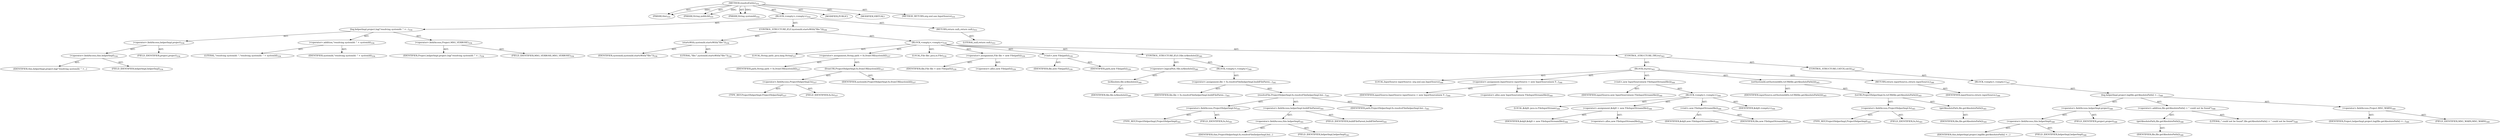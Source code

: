 digraph "resolveEntity" {  
"111669149703" [label = <(METHOD,resolveEntity)<SUB>331</SUB>> ]
"115964117035" [label = <(PARAM,this)<SUB>331</SUB>> ]
"115964117036" [label = <(PARAM,String publicId)<SUB>331</SUB>> ]
"115964117037" [label = <(PARAM,String systemId)<SUB>332</SUB>> ]
"25769803809" [label = <(BLOCK,&lt;empty&gt;,&lt;empty&gt;)<SUB>332</SUB>> ]
"30064771231" [label = <(log,helperImpl.project.log(&quot;resolving systemId: &quot; +...)<SUB>334</SUB>> ]
"30064771232" [label = <(&lt;operator&gt;.fieldAccess,helperImpl.project)<SUB>334</SUB>> ]
"30064771233" [label = <(&lt;operator&gt;.fieldAccess,this.helperImpl)<SUB>334</SUB>> ]
"68719476898" [label = <(IDENTIFIER,this,helperImpl.project.log(&quot;resolving systemId: &quot; +...)> ]
"55834574879" [label = <(FIELD_IDENTIFIER,helperImpl,helperImpl)<SUB>334</SUB>> ]
"55834574880" [label = <(FIELD_IDENTIFIER,project,project)<SUB>334</SUB>> ]
"30064771234" [label = <(&lt;operator&gt;.addition,&quot;resolving systemId: &quot; + systemId)<SUB>334</SUB>> ]
"90194313231" [label = <(LITERAL,&quot;resolving systemId: &quot;,&quot;resolving systemId: &quot; + systemId)<SUB>334</SUB>> ]
"68719476899" [label = <(IDENTIFIER,systemId,&quot;resolving systemId: &quot; + systemId)<SUB>334</SUB>> ]
"30064771235" [label = <(&lt;operator&gt;.fieldAccess,Project.MSG_VERBOSE)<SUB>334</SUB>> ]
"68719476900" [label = <(IDENTIFIER,Project,helperImpl.project.log(&quot;resolving systemId: &quot; +...)<SUB>334</SUB>> ]
"55834574881" [label = <(FIELD_IDENTIFIER,MSG_VERBOSE,MSG_VERBOSE)<SUB>334</SUB>> ]
"47244640273" [label = <(CONTROL_STRUCTURE,IF,if (systemId.startsWith(&quot;file:&quot;)))<SUB>336</SUB>> ]
"30064771236" [label = <(startsWith,systemId.startsWith(&quot;file:&quot;))<SUB>336</SUB>> ]
"68719476901" [label = <(IDENTIFIER,systemId,systemId.startsWith(&quot;file:&quot;))<SUB>336</SUB>> ]
"90194313232" [label = <(LITERAL,&quot;file:&quot;,systemId.startsWith(&quot;file:&quot;))<SUB>336</SUB>> ]
"25769803810" [label = <(BLOCK,&lt;empty&gt;,&lt;empty&gt;)<SUB>336</SUB>> ]
"94489280531" [label = <(LOCAL,String path: java.lang.String)<SUB>337</SUB>> ]
"30064771237" [label = <(&lt;operator&gt;.assignment,String path = fu.fromURI(systemId))<SUB>337</SUB>> ]
"68719476902" [label = <(IDENTIFIER,path,String path = fu.fromURI(systemId))<SUB>337</SUB>> ]
"30064771238" [label = <(fromURI,ProjectHelperImpl.fu.fromURI(systemId))<SUB>337</SUB>> ]
"30064771239" [label = <(&lt;operator&gt;.fieldAccess,ProjectHelperImpl.fu)<SUB>337</SUB>> ]
"180388626439" [label = <(TYPE_REF,ProjectHelperImpl,ProjectHelperImpl)<SUB>337</SUB>> ]
"55834574882" [label = <(FIELD_IDENTIFIER,fu,fu)<SUB>337</SUB>> ]
"68719476903" [label = <(IDENTIFIER,systemId,ProjectHelperImpl.fu.fromURI(systemId))<SUB>337</SUB>> ]
"94489280532" [label = <(LOCAL,File file: java.io.File)<SUB>339</SUB>> ]
"30064771240" [label = <(&lt;operator&gt;.assignment,File file = new File(path))<SUB>339</SUB>> ]
"68719476904" [label = <(IDENTIFIER,file,File file = new File(path))<SUB>339</SUB>> ]
"30064771241" [label = <(&lt;operator&gt;.alloc,new File(path))<SUB>339</SUB>> ]
"30064771242" [label = <(&lt;init&gt;,new File(path))<SUB>339</SUB>> ]
"68719476905" [label = <(IDENTIFIER,file,new File(path))<SUB>339</SUB>> ]
"68719476906" [label = <(IDENTIFIER,path,new File(path))<SUB>339</SUB>> ]
"47244640274" [label = <(CONTROL_STRUCTURE,IF,if (!file.isAbsolute()))<SUB>340</SUB>> ]
"30064771243" [label = <(&lt;operator&gt;.logicalNot,!file.isAbsolute())<SUB>340</SUB>> ]
"30064771244" [label = <(isAbsolute,file.isAbsolute())<SUB>340</SUB>> ]
"68719476907" [label = <(IDENTIFIER,file,file.isAbsolute())<SUB>340</SUB>> ]
"25769803811" [label = <(BLOCK,&lt;empty&gt;,&lt;empty&gt;)<SUB>340</SUB>> ]
"30064771245" [label = <(&lt;operator&gt;.assignment,file = fu.resolveFile(helperImpl.buildFileParen...)<SUB>341</SUB>> ]
"68719476908" [label = <(IDENTIFIER,file,file = fu.resolveFile(helperImpl.buildFileParen...)<SUB>341</SUB>> ]
"30064771246" [label = <(resolveFile,ProjectHelperImpl.fu.resolveFile(helperImpl.bui...)<SUB>341</SUB>> ]
"30064771247" [label = <(&lt;operator&gt;.fieldAccess,ProjectHelperImpl.fu)<SUB>341</SUB>> ]
"180388626440" [label = <(TYPE_REF,ProjectHelperImpl,ProjectHelperImpl)<SUB>341</SUB>> ]
"55834574883" [label = <(FIELD_IDENTIFIER,fu,fu)<SUB>341</SUB>> ]
"30064771248" [label = <(&lt;operator&gt;.fieldAccess,helperImpl.buildFileParent)<SUB>341</SUB>> ]
"30064771249" [label = <(&lt;operator&gt;.fieldAccess,this.helperImpl)<SUB>341</SUB>> ]
"68719476909" [label = <(IDENTIFIER,this,ProjectHelperImpl.fu.resolveFile(helperImpl.bui...)> ]
"55834574884" [label = <(FIELD_IDENTIFIER,helperImpl,helperImpl)<SUB>341</SUB>> ]
"55834574885" [label = <(FIELD_IDENTIFIER,buildFileParent,buildFileParent)<SUB>341</SUB>> ]
"68719476910" [label = <(IDENTIFIER,path,ProjectHelperImpl.fu.resolveFile(helperImpl.bui...)<SUB>341</SUB>> ]
"47244640275" [label = <(CONTROL_STRUCTURE,TRY,try)<SUB>343</SUB>> ]
"25769803812" [label = <(BLOCK,try,try)<SUB>343</SUB>> ]
"94489280533" [label = <(LOCAL,InputSource inputSource: org.xml.sax.InputSource)<SUB>344</SUB>> ]
"30064771250" [label = <(&lt;operator&gt;.assignment,InputSource inputSource = new InputSource(new F...)<SUB>344</SUB>> ]
"68719476911" [label = <(IDENTIFIER,inputSource,InputSource inputSource = new InputSource(new F...)<SUB>344</SUB>> ]
"30064771251" [label = <(&lt;operator&gt;.alloc,new InputSource(new FileInputStream(file)))<SUB>344</SUB>> ]
"30064771252" [label = <(&lt;init&gt;,new InputSource(new FileInputStream(file)))<SUB>344</SUB>> ]
"68719476912" [label = <(IDENTIFIER,inputSource,new InputSource(new FileInputStream(file)))<SUB>344</SUB>> ]
"25769803813" [label = <(BLOCK,&lt;empty&gt;,&lt;empty&gt;)<SUB>344</SUB>> ]
"94489280534" [label = <(LOCAL,$obj9: java.io.FileInputStream)<SUB>344</SUB>> ]
"30064771253" [label = <(&lt;operator&gt;.assignment,$obj9 = new FileInputStream(file))<SUB>344</SUB>> ]
"68719476913" [label = <(IDENTIFIER,$obj9,$obj9 = new FileInputStream(file))<SUB>344</SUB>> ]
"30064771254" [label = <(&lt;operator&gt;.alloc,new FileInputStream(file))<SUB>344</SUB>> ]
"30064771255" [label = <(&lt;init&gt;,new FileInputStream(file))<SUB>344</SUB>> ]
"68719476914" [label = <(IDENTIFIER,$obj9,new FileInputStream(file))<SUB>344</SUB>> ]
"68719476915" [label = <(IDENTIFIER,file,new FileInputStream(file))<SUB>344</SUB>> ]
"68719476916" [label = <(IDENTIFIER,$obj9,&lt;empty&gt;)<SUB>344</SUB>> ]
"30064771256" [label = <(setSystemId,setSystemId(fu.toURI(file.getAbsolutePath())))<SUB>345</SUB>> ]
"68719476917" [label = <(IDENTIFIER,inputSource,setSystemId(fu.toURI(file.getAbsolutePath())))<SUB>345</SUB>> ]
"30064771257" [label = <(toURI,ProjectHelperImpl.fu.toURI(file.getAbsolutePath()))<SUB>345</SUB>> ]
"30064771258" [label = <(&lt;operator&gt;.fieldAccess,ProjectHelperImpl.fu)<SUB>345</SUB>> ]
"180388626441" [label = <(TYPE_REF,ProjectHelperImpl,ProjectHelperImpl)<SUB>345</SUB>> ]
"55834574886" [label = <(FIELD_IDENTIFIER,fu,fu)<SUB>345</SUB>> ]
"30064771259" [label = <(getAbsolutePath,file.getAbsolutePath())<SUB>345</SUB>> ]
"68719476918" [label = <(IDENTIFIER,file,file.getAbsolutePath())<SUB>345</SUB>> ]
"146028888064" [label = <(RETURN,return inputSource;,return inputSource;)<SUB>346</SUB>> ]
"68719476919" [label = <(IDENTIFIER,inputSource,return inputSource;)<SUB>346</SUB>> ]
"47244640276" [label = <(CONTROL_STRUCTURE,CATCH,catch)<SUB>347</SUB>> ]
"25769803814" [label = <(BLOCK,&lt;empty&gt;,&lt;empty&gt;)<SUB>347</SUB>> ]
"30064771260" [label = <(log,helperImpl.project.log(file.getAbsolutePath() +...)<SUB>348</SUB>> ]
"30064771261" [label = <(&lt;operator&gt;.fieldAccess,helperImpl.project)<SUB>348</SUB>> ]
"30064771262" [label = <(&lt;operator&gt;.fieldAccess,this.helperImpl)<SUB>348</SUB>> ]
"68719476920" [label = <(IDENTIFIER,this,helperImpl.project.log(file.getAbsolutePath() +...)> ]
"55834574887" [label = <(FIELD_IDENTIFIER,helperImpl,helperImpl)<SUB>348</SUB>> ]
"55834574888" [label = <(FIELD_IDENTIFIER,project,project)<SUB>348</SUB>> ]
"30064771263" [label = <(&lt;operator&gt;.addition,file.getAbsolutePath() + &quot; could not be found&quot;)<SUB>348</SUB>> ]
"30064771264" [label = <(getAbsolutePath,file.getAbsolutePath())<SUB>348</SUB>> ]
"68719476921" [label = <(IDENTIFIER,file,file.getAbsolutePath())<SUB>348</SUB>> ]
"90194313233" [label = <(LITERAL,&quot; could not be found&quot;,file.getAbsolutePath() + &quot; could not be found&quot;)<SUB>348</SUB>> ]
"30064771265" [label = <(&lt;operator&gt;.fieldAccess,Project.MSG_WARN)<SUB>349</SUB>> ]
"68719476922" [label = <(IDENTIFIER,Project,helperImpl.project.log(file.getAbsolutePath() +...)<SUB>349</SUB>> ]
"55834574889" [label = <(FIELD_IDENTIFIER,MSG_WARN,MSG_WARN)<SUB>349</SUB>> ]
"146028888065" [label = <(RETURN,return null;,return null;)<SUB>353</SUB>> ]
"90194313234" [label = <(LITERAL,null,return null;)<SUB>353</SUB>> ]
"133143986199" [label = <(MODIFIER,PUBLIC)> ]
"133143986200" [label = <(MODIFIER,VIRTUAL)> ]
"128849018887" [label = <(METHOD_RETURN,org.xml.sax.InputSource)<SUB>331</SUB>> ]
  "111669149703" -> "115964117035"  [ label = "AST: "] 
  "111669149703" -> "115964117036"  [ label = "AST: "] 
  "111669149703" -> "115964117037"  [ label = "AST: "] 
  "111669149703" -> "25769803809"  [ label = "AST: "] 
  "111669149703" -> "133143986199"  [ label = "AST: "] 
  "111669149703" -> "133143986200"  [ label = "AST: "] 
  "111669149703" -> "128849018887"  [ label = "AST: "] 
  "25769803809" -> "30064771231"  [ label = "AST: "] 
  "25769803809" -> "47244640273"  [ label = "AST: "] 
  "25769803809" -> "146028888065"  [ label = "AST: "] 
  "30064771231" -> "30064771232"  [ label = "AST: "] 
  "30064771231" -> "30064771234"  [ label = "AST: "] 
  "30064771231" -> "30064771235"  [ label = "AST: "] 
  "30064771232" -> "30064771233"  [ label = "AST: "] 
  "30064771232" -> "55834574880"  [ label = "AST: "] 
  "30064771233" -> "68719476898"  [ label = "AST: "] 
  "30064771233" -> "55834574879"  [ label = "AST: "] 
  "30064771234" -> "90194313231"  [ label = "AST: "] 
  "30064771234" -> "68719476899"  [ label = "AST: "] 
  "30064771235" -> "68719476900"  [ label = "AST: "] 
  "30064771235" -> "55834574881"  [ label = "AST: "] 
  "47244640273" -> "30064771236"  [ label = "AST: "] 
  "47244640273" -> "25769803810"  [ label = "AST: "] 
  "30064771236" -> "68719476901"  [ label = "AST: "] 
  "30064771236" -> "90194313232"  [ label = "AST: "] 
  "25769803810" -> "94489280531"  [ label = "AST: "] 
  "25769803810" -> "30064771237"  [ label = "AST: "] 
  "25769803810" -> "94489280532"  [ label = "AST: "] 
  "25769803810" -> "30064771240"  [ label = "AST: "] 
  "25769803810" -> "30064771242"  [ label = "AST: "] 
  "25769803810" -> "47244640274"  [ label = "AST: "] 
  "25769803810" -> "47244640275"  [ label = "AST: "] 
  "30064771237" -> "68719476902"  [ label = "AST: "] 
  "30064771237" -> "30064771238"  [ label = "AST: "] 
  "30064771238" -> "30064771239"  [ label = "AST: "] 
  "30064771238" -> "68719476903"  [ label = "AST: "] 
  "30064771239" -> "180388626439"  [ label = "AST: "] 
  "30064771239" -> "55834574882"  [ label = "AST: "] 
  "30064771240" -> "68719476904"  [ label = "AST: "] 
  "30064771240" -> "30064771241"  [ label = "AST: "] 
  "30064771242" -> "68719476905"  [ label = "AST: "] 
  "30064771242" -> "68719476906"  [ label = "AST: "] 
  "47244640274" -> "30064771243"  [ label = "AST: "] 
  "47244640274" -> "25769803811"  [ label = "AST: "] 
  "30064771243" -> "30064771244"  [ label = "AST: "] 
  "30064771244" -> "68719476907"  [ label = "AST: "] 
  "25769803811" -> "30064771245"  [ label = "AST: "] 
  "30064771245" -> "68719476908"  [ label = "AST: "] 
  "30064771245" -> "30064771246"  [ label = "AST: "] 
  "30064771246" -> "30064771247"  [ label = "AST: "] 
  "30064771246" -> "30064771248"  [ label = "AST: "] 
  "30064771246" -> "68719476910"  [ label = "AST: "] 
  "30064771247" -> "180388626440"  [ label = "AST: "] 
  "30064771247" -> "55834574883"  [ label = "AST: "] 
  "30064771248" -> "30064771249"  [ label = "AST: "] 
  "30064771248" -> "55834574885"  [ label = "AST: "] 
  "30064771249" -> "68719476909"  [ label = "AST: "] 
  "30064771249" -> "55834574884"  [ label = "AST: "] 
  "47244640275" -> "25769803812"  [ label = "AST: "] 
  "47244640275" -> "47244640276"  [ label = "AST: "] 
  "25769803812" -> "94489280533"  [ label = "AST: "] 
  "25769803812" -> "30064771250"  [ label = "AST: "] 
  "25769803812" -> "30064771252"  [ label = "AST: "] 
  "25769803812" -> "30064771256"  [ label = "AST: "] 
  "25769803812" -> "146028888064"  [ label = "AST: "] 
  "30064771250" -> "68719476911"  [ label = "AST: "] 
  "30064771250" -> "30064771251"  [ label = "AST: "] 
  "30064771252" -> "68719476912"  [ label = "AST: "] 
  "30064771252" -> "25769803813"  [ label = "AST: "] 
  "25769803813" -> "94489280534"  [ label = "AST: "] 
  "25769803813" -> "30064771253"  [ label = "AST: "] 
  "25769803813" -> "30064771255"  [ label = "AST: "] 
  "25769803813" -> "68719476916"  [ label = "AST: "] 
  "30064771253" -> "68719476913"  [ label = "AST: "] 
  "30064771253" -> "30064771254"  [ label = "AST: "] 
  "30064771255" -> "68719476914"  [ label = "AST: "] 
  "30064771255" -> "68719476915"  [ label = "AST: "] 
  "30064771256" -> "68719476917"  [ label = "AST: "] 
  "30064771256" -> "30064771257"  [ label = "AST: "] 
  "30064771257" -> "30064771258"  [ label = "AST: "] 
  "30064771257" -> "30064771259"  [ label = "AST: "] 
  "30064771258" -> "180388626441"  [ label = "AST: "] 
  "30064771258" -> "55834574886"  [ label = "AST: "] 
  "30064771259" -> "68719476918"  [ label = "AST: "] 
  "146028888064" -> "68719476919"  [ label = "AST: "] 
  "47244640276" -> "25769803814"  [ label = "AST: "] 
  "25769803814" -> "30064771260"  [ label = "AST: "] 
  "30064771260" -> "30064771261"  [ label = "AST: "] 
  "30064771260" -> "30064771263"  [ label = "AST: "] 
  "30064771260" -> "30064771265"  [ label = "AST: "] 
  "30064771261" -> "30064771262"  [ label = "AST: "] 
  "30064771261" -> "55834574888"  [ label = "AST: "] 
  "30064771262" -> "68719476920"  [ label = "AST: "] 
  "30064771262" -> "55834574887"  [ label = "AST: "] 
  "30064771263" -> "30064771264"  [ label = "AST: "] 
  "30064771263" -> "90194313233"  [ label = "AST: "] 
  "30064771264" -> "68719476921"  [ label = "AST: "] 
  "30064771265" -> "68719476922"  [ label = "AST: "] 
  "30064771265" -> "55834574889"  [ label = "AST: "] 
  "146028888065" -> "90194313234"  [ label = "AST: "] 
  "111669149703" -> "115964117035"  [ label = "DDG: "] 
  "111669149703" -> "115964117036"  [ label = "DDG: "] 
  "111669149703" -> "115964117037"  [ label = "DDG: "] 
}
